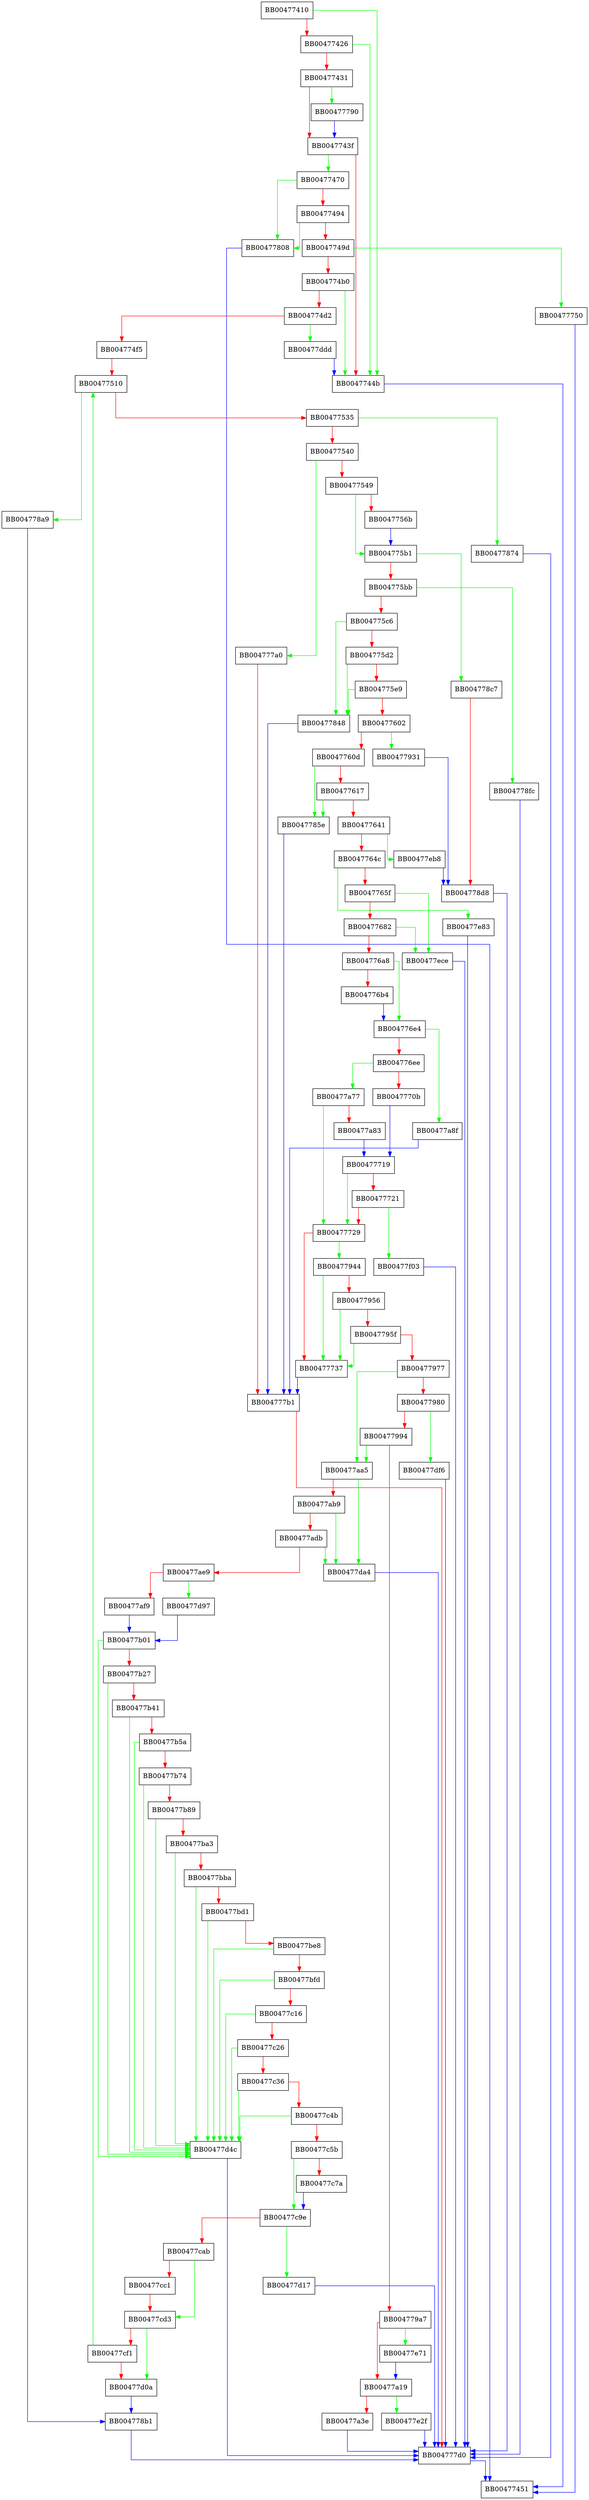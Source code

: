 digraph DTLSv1_listen {
  node [shape="box"];
  graph [splines=ortho];
  BB00477410 -> BB0047744b [color="green"];
  BB00477410 -> BB00477426 [color="red"];
  BB00477426 -> BB0047744b [color="green"];
  BB00477426 -> BB00477431 [color="red"];
  BB00477431 -> BB00477790 [color="green"];
  BB00477431 -> BB0047743f [color="red"];
  BB0047743f -> BB00477470 [color="green"];
  BB0047743f -> BB0047744b [color="red"];
  BB0047744b -> BB00477451 [color="blue"];
  BB00477470 -> BB00477808 [color="green"];
  BB00477470 -> BB00477494 [color="red"];
  BB00477494 -> BB00477808 [color="green"];
  BB00477494 -> BB0047749d [color="red"];
  BB0047749d -> BB00477750 [color="green"];
  BB0047749d -> BB004774b0 [color="red"];
  BB004774b0 -> BB0047744b [color="green"];
  BB004774b0 -> BB004774d2 [color="red"];
  BB004774d2 -> BB00477ddd [color="green"];
  BB004774d2 -> BB004774f5 [color="red"];
  BB004774f5 -> BB00477510 [color="red"];
  BB00477510 -> BB004778a9 [color="green"];
  BB00477510 -> BB00477535 [color="red"];
  BB00477535 -> BB00477874 [color="green"];
  BB00477535 -> BB00477540 [color="red"];
  BB00477540 -> BB004777a0 [color="green"];
  BB00477540 -> BB00477549 [color="red"];
  BB00477549 -> BB004775b1 [color="green"];
  BB00477549 -> BB0047756b [color="red"];
  BB0047756b -> BB004775b1 [color="blue"];
  BB004775b1 -> BB004778c7 [color="green"];
  BB004775b1 -> BB004775bb [color="red"];
  BB004775bb -> BB004778fc [color="green"];
  BB004775bb -> BB004775c6 [color="red"];
  BB004775c6 -> BB00477848 [color="green"];
  BB004775c6 -> BB004775d2 [color="red"];
  BB004775d2 -> BB00477848 [color="green"];
  BB004775d2 -> BB004775e9 [color="red"];
  BB004775e9 -> BB00477848 [color="green"];
  BB004775e9 -> BB00477602 [color="red"];
  BB00477602 -> BB00477931 [color="green"];
  BB00477602 -> BB0047760d [color="red"];
  BB0047760d -> BB0047785e [color="green"];
  BB0047760d -> BB00477617 [color="red"];
  BB00477617 -> BB0047785e [color="green"];
  BB00477617 -> BB00477641 [color="red"];
  BB00477641 -> BB00477eb8 [color="green"];
  BB00477641 -> BB0047764c [color="red"];
  BB0047764c -> BB00477e83 [color="green"];
  BB0047764c -> BB0047765f [color="red"];
  BB0047765f -> BB00477ece [color="green"];
  BB0047765f -> BB00477682 [color="red"];
  BB00477682 -> BB00477ece [color="green"];
  BB00477682 -> BB004776a8 [color="red"];
  BB004776a8 -> BB004776e4 [color="green"];
  BB004776a8 -> BB004776b4 [color="red"];
  BB004776b4 -> BB004776e4 [color="blue"];
  BB004776e4 -> BB00477a8f [color="green"];
  BB004776e4 -> BB004776ee [color="red"];
  BB004776ee -> BB00477a77 [color="green"];
  BB004776ee -> BB0047770b [color="red"];
  BB0047770b -> BB00477719 [color="blue"];
  BB00477719 -> BB00477729 [color="green"];
  BB00477719 -> BB00477721 [color="red"];
  BB00477721 -> BB00477f03 [color="green"];
  BB00477721 -> BB00477729 [color="red"];
  BB00477729 -> BB00477944 [color="green"];
  BB00477729 -> BB00477737 [color="red"];
  BB00477737 -> BB004777b1 [color="blue"];
  BB00477750 -> BB00477451 [color="blue"];
  BB00477790 -> BB0047743f [color="blue"];
  BB004777a0 -> BB004777b1 [color="red"];
  BB004777b1 -> BB004777d0 [color="red"];
  BB004777d0 -> BB00477451 [color="blue"];
  BB00477808 -> BB00477451 [color="blue"];
  BB00477848 -> BB004777b1 [color="blue"];
  BB0047785e -> BB004777b1 [color="blue"];
  BB00477874 -> BB004777d0 [color="blue"];
  BB004778a9 -> BB004778b1 [color="blue"];
  BB004778b1 -> BB004777d0 [color="blue"];
  BB004778c7 -> BB004778d8 [color="red"];
  BB004778d8 -> BB004777d0 [color="blue"];
  BB004778fc -> BB004777d0 [color="blue"];
  BB00477931 -> BB004778d8 [color="blue"];
  BB00477944 -> BB00477737 [color="green"];
  BB00477944 -> BB00477956 [color="red"];
  BB00477956 -> BB00477737 [color="green"];
  BB00477956 -> BB0047795f [color="red"];
  BB0047795f -> BB00477737 [color="green"];
  BB0047795f -> BB00477977 [color="red"];
  BB00477977 -> BB00477aa5 [color="green"];
  BB00477977 -> BB00477980 [color="red"];
  BB00477980 -> BB00477df6 [color="green"];
  BB00477980 -> BB00477994 [color="red"];
  BB00477994 -> BB00477aa5 [color="green"];
  BB00477994 -> BB004779a7 [color="red"];
  BB004779a7 -> BB00477e71 [color="green"];
  BB004779a7 -> BB00477a19 [color="red"];
  BB00477a19 -> BB00477e2f [color="green"];
  BB00477a19 -> BB00477a3e [color="red"];
  BB00477a3e -> BB004777d0 [color="blue"];
  BB00477a77 -> BB00477729 [color="green"];
  BB00477a77 -> BB00477a83 [color="red"];
  BB00477a83 -> BB00477719 [color="blue"];
  BB00477a8f -> BB004777b1 [color="blue"];
  BB00477aa5 -> BB00477da4 [color="green"];
  BB00477aa5 -> BB00477ab9 [color="red"];
  BB00477ab9 -> BB00477da4 [color="green"];
  BB00477ab9 -> BB00477adb [color="red"];
  BB00477adb -> BB00477da4 [color="green"];
  BB00477adb -> BB00477ae9 [color="red"];
  BB00477ae9 -> BB00477d97 [color="green"];
  BB00477ae9 -> BB00477af9 [color="red"];
  BB00477af9 -> BB00477b01 [color="blue"];
  BB00477b01 -> BB00477d4c [color="green"];
  BB00477b01 -> BB00477b27 [color="red"];
  BB00477b27 -> BB00477d4c [color="green"];
  BB00477b27 -> BB00477b41 [color="red"];
  BB00477b41 -> BB00477d4c [color="green"];
  BB00477b41 -> BB00477b5a [color="red"];
  BB00477b5a -> BB00477d4c [color="green"];
  BB00477b5a -> BB00477b74 [color="red"];
  BB00477b74 -> BB00477d4c [color="green"];
  BB00477b74 -> BB00477b89 [color="red"];
  BB00477b89 -> BB00477d4c [color="green"];
  BB00477b89 -> BB00477ba3 [color="red"];
  BB00477ba3 -> BB00477d4c [color="green"];
  BB00477ba3 -> BB00477bba [color="red"];
  BB00477bba -> BB00477d4c [color="green"];
  BB00477bba -> BB00477bd1 [color="red"];
  BB00477bd1 -> BB00477d4c [color="green"];
  BB00477bd1 -> BB00477be8 [color="red"];
  BB00477be8 -> BB00477d4c [color="green"];
  BB00477be8 -> BB00477bfd [color="red"];
  BB00477bfd -> BB00477d4c [color="green"];
  BB00477bfd -> BB00477c16 [color="red"];
  BB00477c16 -> BB00477d4c [color="green"];
  BB00477c16 -> BB00477c26 [color="red"];
  BB00477c26 -> BB00477d4c [color="green"];
  BB00477c26 -> BB00477c36 [color="red"];
  BB00477c36 -> BB00477d4c [color="green"];
  BB00477c36 -> BB00477c4b [color="red"];
  BB00477c4b -> BB00477d4c [color="green"];
  BB00477c4b -> BB00477c5b [color="red"];
  BB00477c5b -> BB00477c9e [color="green"];
  BB00477c5b -> BB00477c7a [color="red"];
  BB00477c7a -> BB00477c9e [color="blue"];
  BB00477c9e -> BB00477d17 [color="green"];
  BB00477c9e -> BB00477cab [color="red"];
  BB00477cab -> BB00477cd3 [color="green"];
  BB00477cab -> BB00477cc1 [color="red"];
  BB00477cc1 -> BB00477cd3 [color="red"];
  BB00477cd3 -> BB00477d0a [color="green"];
  BB00477cd3 -> BB00477cf1 [color="red"];
  BB00477cf1 -> BB00477510 [color="green"];
  BB00477cf1 -> BB00477d0a [color="red"];
  BB00477d0a -> BB004778b1 [color="blue"];
  BB00477d17 -> BB004777d0 [color="blue"];
  BB00477d4c -> BB004777d0 [color="blue"];
  BB00477d97 -> BB00477b01 [color="blue"];
  BB00477da4 -> BB004777d0 [color="blue"];
  BB00477ddd -> BB0047744b [color="blue"];
  BB00477df6 -> BB004777d0 [color="blue"];
  BB00477e2f -> BB004777d0 [color="blue"];
  BB00477e71 -> BB00477a19 [color="blue"];
  BB00477e83 -> BB004777d0 [color="blue"];
  BB00477eb8 -> BB004778d8 [color="blue"];
  BB00477ece -> BB004777d0 [color="blue"];
  BB00477f03 -> BB004777d0 [color="blue"];
}
